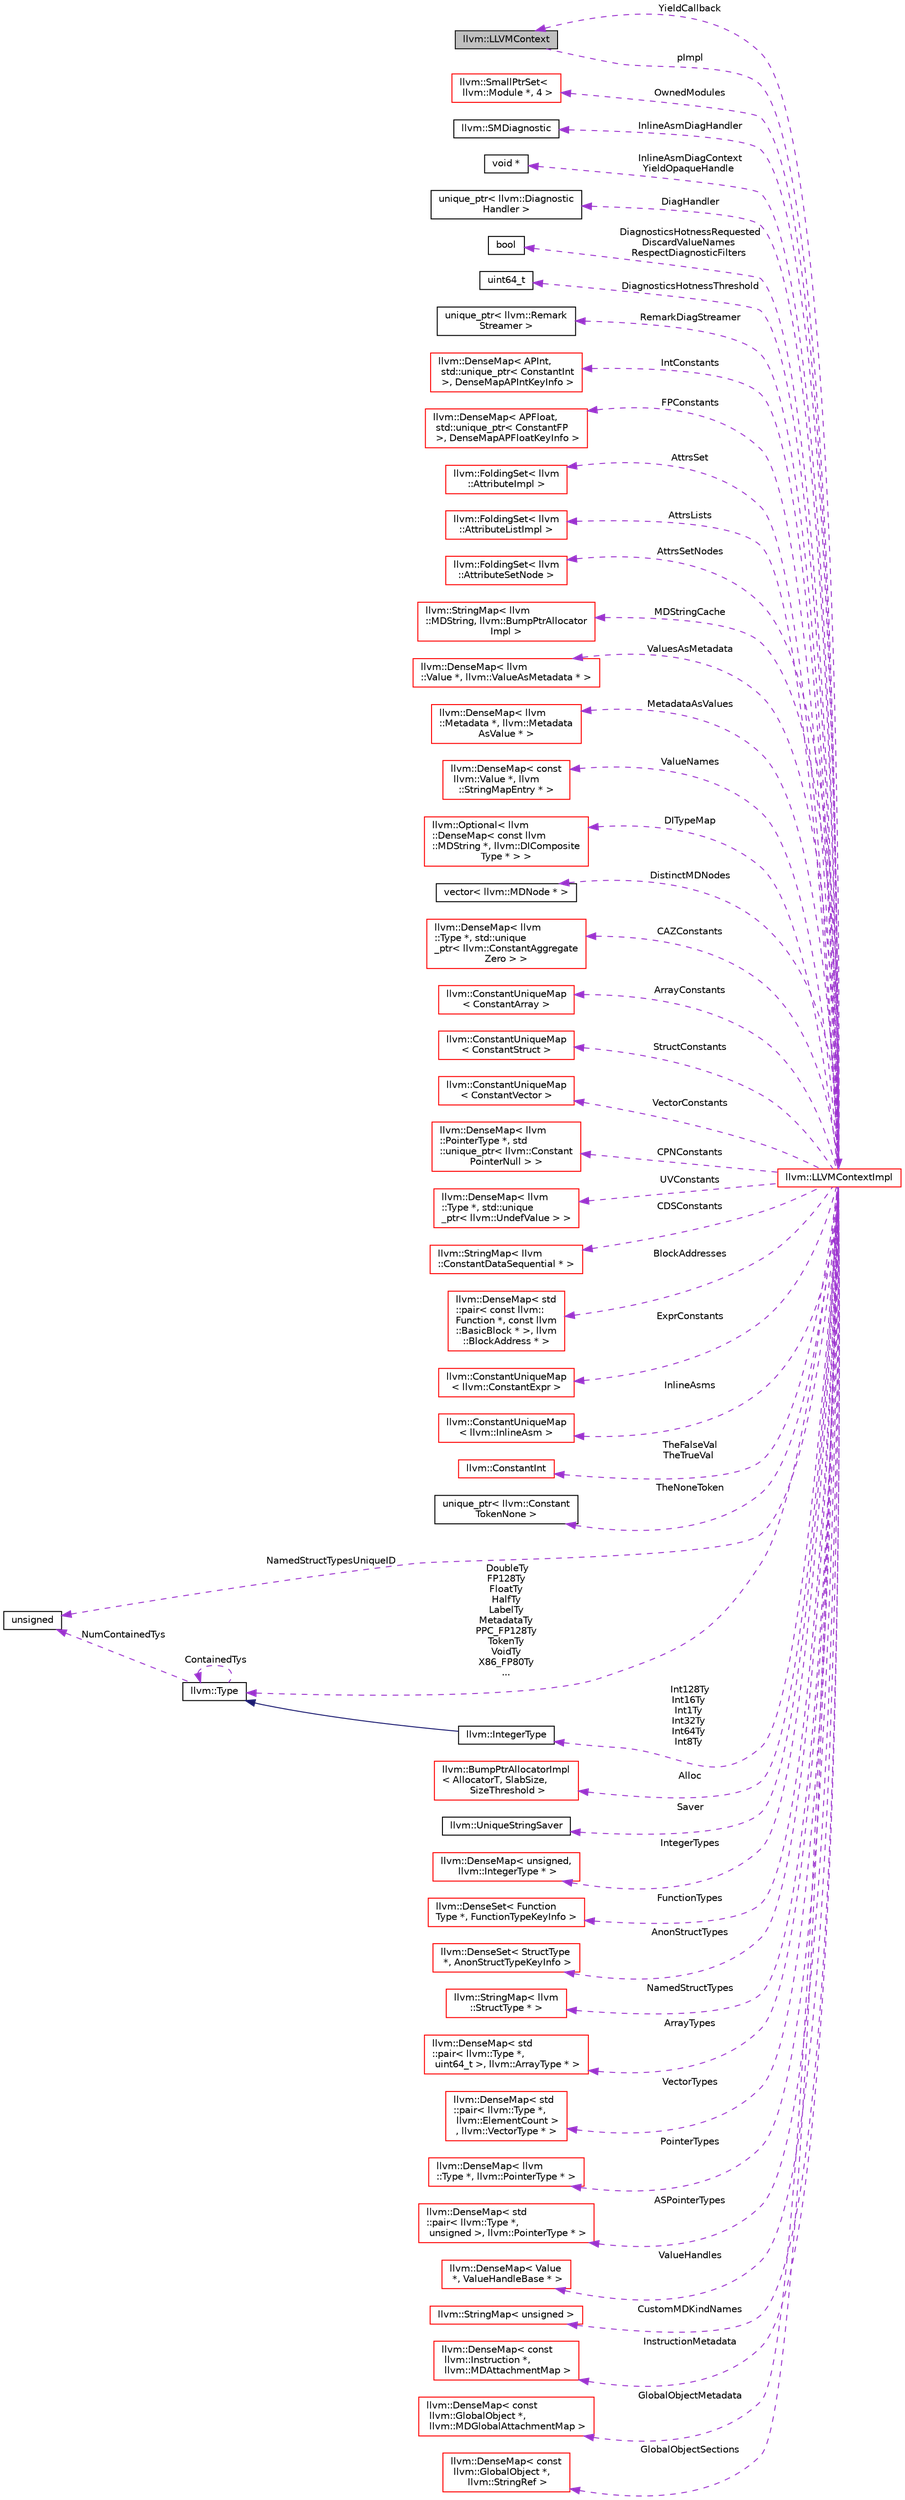 digraph "llvm::LLVMContext"
{
 // LATEX_PDF_SIZE
  bgcolor="transparent";
  edge [fontname="Helvetica",fontsize="10",labelfontname="Helvetica",labelfontsize="10"];
  node [fontname="Helvetica",fontsize="10",shape="box"];
  rankdir="LR";
  Node1 [label="llvm::LLVMContext",height=0.2,width=0.4,color="black", fillcolor="grey75", style="filled", fontcolor="black",tooltip="This is an important class for using LLVM in a threaded context."];
  Node2 -> Node1 [dir="back",color="darkorchid3",fontsize="10",style="dashed",label=" pImpl" ,fontname="Helvetica"];
  Node2 [label="llvm::LLVMContextImpl",height=0.2,width=0.4,color="red",URL="$classllvm_1_1LLVMContextImpl.html",tooltip=" "];
  Node3 -> Node2 [dir="back",color="darkorchid3",fontsize="10",style="dashed",label=" OwnedModules" ,fontname="Helvetica"];
  Node3 [label="llvm::SmallPtrSet\<\l llvm::Module *, 4 \>",height=0.2,width=0.4,color="red",URL="$classllvm_1_1SmallPtrSet.html",tooltip=" "];
  Node11 -> Node2 [dir="back",color="darkorchid3",fontsize="10",style="dashed",label=" InlineAsmDiagHandler" ,fontname="Helvetica"];
  Node11 [label="llvm::SMDiagnostic",height=0.2,width=0.4,color="black",URL="$classllvm_1_1SMDiagnostic.html",tooltip="Instances of this class encapsulate one diagnostic report, allowing printing to a raw_ostream as a ca..."];
  Node12 -> Node2 [dir="back",color="darkorchid3",fontsize="10",style="dashed",label=" InlineAsmDiagContext\nYieldOpaqueHandle" ,fontname="Helvetica"];
  Node12 [label="void *",height=0.2,width=0.4,color="black",tooltip=" "];
  Node13 -> Node2 [dir="back",color="darkorchid3",fontsize="10",style="dashed",label=" DiagHandler" ,fontname="Helvetica"];
  Node13 [label="unique_ptr\< llvm::Diagnostic\lHandler \>",height=0.2,width=0.4,color="black",tooltip=" "];
  Node14 -> Node2 [dir="back",color="darkorchid3",fontsize="10",style="dashed",label=" DiagnosticsHotnessRequested\nDiscardValueNames\nRespectDiagnosticFilters" ,fontname="Helvetica"];
  Node14 [label="bool",height=0.2,width=0.4,color="black",URL="$classbool.html",tooltip=" "];
  Node15 -> Node2 [dir="back",color="darkorchid3",fontsize="10",style="dashed",label=" DiagnosticsHotnessThreshold" ,fontname="Helvetica"];
  Node15 [label="uint64_t",height=0.2,width=0.4,color="black",tooltip=" "];
  Node16 -> Node2 [dir="back",color="darkorchid3",fontsize="10",style="dashed",label=" RemarkDiagStreamer" ,fontname="Helvetica"];
  Node16 [label="unique_ptr\< llvm::Remark\lStreamer \>",height=0.2,width=0.4,color="black",tooltip=" "];
  Node1 -> Node2 [dir="back",color="darkorchid3",fontsize="10",style="dashed",label=" YieldCallback" ,fontname="Helvetica"];
  Node17 -> Node2 [dir="back",color="darkorchid3",fontsize="10",style="dashed",label=" IntConstants" ,fontname="Helvetica"];
  Node17 [label="llvm::DenseMap\< APInt,\l std::unique_ptr\< ConstantInt\l \>, DenseMapAPIntKeyInfo \>",height=0.2,width=0.4,color="red",URL="$classllvm_1_1DenseMap.html",tooltip=" "];
  Node21 -> Node2 [dir="back",color="darkorchid3",fontsize="10",style="dashed",label=" FPConstants" ,fontname="Helvetica"];
  Node21 [label="llvm::DenseMap\< APFloat,\l std::unique_ptr\< ConstantFP\l \>, DenseMapAPFloatKeyInfo \>",height=0.2,width=0.4,color="red",URL="$classllvm_1_1DenseMap.html",tooltip=" "];
  Node23 -> Node2 [dir="back",color="darkorchid3",fontsize="10",style="dashed",label=" AttrsSet" ,fontname="Helvetica"];
  Node23 [label="llvm::FoldingSet\< llvm\l::AttributeImpl \>",height=0.2,width=0.4,color="red",URL="$classllvm_1_1FoldingSet.html",tooltip=" "];
  Node29 -> Node2 [dir="back",color="darkorchid3",fontsize="10",style="dashed",label=" AttrsLists" ,fontname="Helvetica"];
  Node29 [label="llvm::FoldingSet\< llvm\l::AttributeListImpl \>",height=0.2,width=0.4,color="red",URL="$classllvm_1_1FoldingSet.html",tooltip=" "];
  Node31 -> Node2 [dir="back",color="darkorchid3",fontsize="10",style="dashed",label=" AttrsSetNodes" ,fontname="Helvetica"];
  Node31 [label="llvm::FoldingSet\< llvm\l::AttributeSetNode \>",height=0.2,width=0.4,color="red",URL="$classllvm_1_1FoldingSet.html",tooltip=" "];
  Node33 -> Node2 [dir="back",color="darkorchid3",fontsize="10",style="dashed",label=" MDStringCache" ,fontname="Helvetica"];
  Node33 [label="llvm::StringMap\< llvm\l::MDString, llvm::BumpPtrAllocator\lImpl \>",height=0.2,width=0.4,color="red",URL="$classllvm_1_1StringMap.html",tooltip=" "];
  Node37 -> Node2 [dir="back",color="darkorchid3",fontsize="10",style="dashed",label=" ValuesAsMetadata" ,fontname="Helvetica"];
  Node37 [label="llvm::DenseMap\< llvm\l::Value *, llvm::ValueAsMetadata * \>",height=0.2,width=0.4,color="red",URL="$classllvm_1_1DenseMap.html",tooltip=" "];
  Node39 -> Node2 [dir="back",color="darkorchid3",fontsize="10",style="dashed",label=" MetadataAsValues" ,fontname="Helvetica"];
  Node39 [label="llvm::DenseMap\< llvm\l::Metadata *, llvm::Metadata\lAsValue * \>",height=0.2,width=0.4,color="red",URL="$classllvm_1_1DenseMap.html",tooltip=" "];
  Node41 -> Node2 [dir="back",color="darkorchid3",fontsize="10",style="dashed",label=" ValueNames" ,fontname="Helvetica"];
  Node41 [label="llvm::DenseMap\< const\l llvm::Value *, llvm\l::StringMapEntry * \>",height=0.2,width=0.4,color="red",URL="$classllvm_1_1DenseMap.html",tooltip=" "];
  Node43 -> Node2 [dir="back",color="darkorchid3",fontsize="10",style="dashed",label=" DITypeMap" ,fontname="Helvetica"];
  Node43 [label="llvm::Optional\< llvm\l::DenseMap\< const llvm\l::MDString *, llvm::DIComposite\lType * \> \>",height=0.2,width=0.4,color="red",URL="$classllvm_1_1Optional.html",tooltip=" "];
  Node45 -> Node2 [dir="back",color="darkorchid3",fontsize="10",style="dashed",label=" DistinctMDNodes" ,fontname="Helvetica"];
  Node45 [label="vector\< llvm::MDNode * \>",height=0.2,width=0.4,color="black",tooltip=" "];
  Node46 -> Node2 [dir="back",color="darkorchid3",fontsize="10",style="dashed",label=" CAZConstants" ,fontname="Helvetica"];
  Node46 [label="llvm::DenseMap\< llvm\l::Type *, std::unique\l_ptr\< llvm::ConstantAggregate\lZero \> \>",height=0.2,width=0.4,color="red",URL="$classllvm_1_1DenseMap.html",tooltip=" "];
  Node48 -> Node2 [dir="back",color="darkorchid3",fontsize="10",style="dashed",label=" ArrayConstants" ,fontname="Helvetica"];
  Node48 [label="llvm::ConstantUniqueMap\l\< ConstantArray \>",height=0.2,width=0.4,color="red",URL="$classllvm_1_1ConstantUniqueMap.html",tooltip=" "];
  Node50 -> Node2 [dir="back",color="darkorchid3",fontsize="10",style="dashed",label=" StructConstants" ,fontname="Helvetica"];
  Node50 [label="llvm::ConstantUniqueMap\l\< ConstantStruct \>",height=0.2,width=0.4,color="red",URL="$classllvm_1_1ConstantUniqueMap.html",tooltip=" "];
  Node51 -> Node2 [dir="back",color="darkorchid3",fontsize="10",style="dashed",label=" VectorConstants" ,fontname="Helvetica"];
  Node51 [label="llvm::ConstantUniqueMap\l\< ConstantVector \>",height=0.2,width=0.4,color="red",URL="$classllvm_1_1ConstantUniqueMap.html",tooltip=" "];
  Node52 -> Node2 [dir="back",color="darkorchid3",fontsize="10",style="dashed",label=" CPNConstants" ,fontname="Helvetica"];
  Node52 [label="llvm::DenseMap\< llvm\l::PointerType *, std\l::unique_ptr\< llvm::Constant\lPointerNull \> \>",height=0.2,width=0.4,color="red",URL="$classllvm_1_1DenseMap.html",tooltip=" "];
  Node54 -> Node2 [dir="back",color="darkorchid3",fontsize="10",style="dashed",label=" UVConstants" ,fontname="Helvetica"];
  Node54 [label="llvm::DenseMap\< llvm\l::Type *, std::unique\l_ptr\< llvm::UndefValue \> \>",height=0.2,width=0.4,color="red",URL="$classllvm_1_1DenseMap.html",tooltip=" "];
  Node56 -> Node2 [dir="back",color="darkorchid3",fontsize="10",style="dashed",label=" CDSConstants" ,fontname="Helvetica"];
  Node56 [label="llvm::StringMap\< llvm\l::ConstantDataSequential * \>",height=0.2,width=0.4,color="red",URL="$classllvm_1_1StringMap.html",tooltip=" "];
  Node57 -> Node2 [dir="back",color="darkorchid3",fontsize="10",style="dashed",label=" BlockAddresses" ,fontname="Helvetica"];
  Node57 [label="llvm::DenseMap\< std\l::pair\< const llvm::\lFunction *, const llvm\l::BasicBlock * \>, llvm\l::BlockAddress * \>",height=0.2,width=0.4,color="red",URL="$classllvm_1_1DenseMap.html",tooltip=" "];
  Node59 -> Node2 [dir="back",color="darkorchid3",fontsize="10",style="dashed",label=" ExprConstants" ,fontname="Helvetica"];
  Node59 [label="llvm::ConstantUniqueMap\l\< llvm::ConstantExpr \>",height=0.2,width=0.4,color="red",URL="$classllvm_1_1ConstantUniqueMap.html",tooltip=" "];
  Node60 -> Node2 [dir="back",color="darkorchid3",fontsize="10",style="dashed",label=" InlineAsms" ,fontname="Helvetica"];
  Node60 [label="llvm::ConstantUniqueMap\l\< llvm::InlineAsm \>",height=0.2,width=0.4,color="red",URL="$classllvm_1_1ConstantUniqueMap.html",tooltip=" "];
  Node61 -> Node2 [dir="back",color="darkorchid3",fontsize="10",style="dashed",label=" TheFalseVal\nTheTrueVal" ,fontname="Helvetica"];
  Node61 [label="llvm::ConstantInt",height=0.2,width=0.4,color="red",URL="$classllvm_1_1ConstantInt.html",tooltip="This is the shared class of boolean and integer constants."];
  Node66 -> Node2 [dir="back",color="darkorchid3",fontsize="10",style="dashed",label=" TheNoneToken" ,fontname="Helvetica"];
  Node66 [label="unique_ptr\< llvm::Constant\lTokenNone \>",height=0.2,width=0.4,color="black",tooltip=" "];
  Node67 -> Node2 [dir="back",color="darkorchid3",fontsize="10",style="dashed",label=" DoubleTy\nFP128Ty\nFloatTy\nHalfTy\nLabelTy\nMetadataTy\nPPC_FP128Ty\nTokenTy\nVoidTy\nX86_FP80Ty\n..." ,fontname="Helvetica"];
  Node67 [label="llvm::Type",height=0.2,width=0.4,color="black",URL="$classllvm_1_1Type.html",tooltip="The instances of the Type class are immutable: once they are created, they are never changed."];
  Node8 -> Node67 [dir="back",color="darkorchid3",fontsize="10",style="dashed",label=" NumContainedTys" ,fontname="Helvetica"];
  Node8 [label="unsigned",height=0.2,width=0.4,color="black",URL="$classunsigned.html",tooltip=" "];
  Node67 -> Node67 [dir="back",color="darkorchid3",fontsize="10",style="dashed",label=" ContainedTys" ,fontname="Helvetica"];
  Node68 -> Node2 [dir="back",color="darkorchid3",fontsize="10",style="dashed",label=" Int128Ty\nInt16Ty\nInt1Ty\nInt32Ty\nInt64Ty\nInt8Ty" ,fontname="Helvetica"];
  Node68 [label="llvm::IntegerType",height=0.2,width=0.4,color="black",URL="$classllvm_1_1IntegerType.html",tooltip="Class to represent integer types."];
  Node67 -> Node68 [dir="back",color="midnightblue",fontsize="10",style="solid",fontname="Helvetica"];
  Node69 -> Node2 [dir="back",color="darkorchid3",fontsize="10",style="dashed",label=" Alloc" ,fontname="Helvetica"];
  Node69 [label="llvm::BumpPtrAllocatorImpl\l\< AllocatorT, SlabSize,\l SizeThreshold \>",height=0.2,width=0.4,color="red",URL="$classllvm_1_1BumpPtrAllocatorImpl.html",tooltip="Allocate memory in an ever growing pool, as if by bump-pointer."];
  Node71 -> Node2 [dir="back",color="darkorchid3",fontsize="10",style="dashed",label=" Saver" ,fontname="Helvetica"];
  Node71 [label="llvm::UniqueStringSaver",height=0.2,width=0.4,color="black",URL="$classllvm_1_1UniqueStringSaver.html",tooltip="Saves strings in the provided stable storage and returns a StringRef with a stable character pointer."];
  Node72 -> Node2 [dir="back",color="darkorchid3",fontsize="10",style="dashed",label=" IntegerTypes" ,fontname="Helvetica"];
  Node72 [label="llvm::DenseMap\< unsigned,\l llvm::IntegerType * \>",height=0.2,width=0.4,color="red",URL="$classllvm_1_1DenseMap.html",tooltip=" "];
  Node74 -> Node2 [dir="back",color="darkorchid3",fontsize="10",style="dashed",label=" FunctionTypes" ,fontname="Helvetica"];
  Node74 [label="llvm::DenseSet\< Function\lType *, FunctionTypeKeyInfo \>",height=0.2,width=0.4,color="red",URL="$classllvm_1_1DenseSet.html",tooltip=" "];
  Node78 -> Node2 [dir="back",color="darkorchid3",fontsize="10",style="dashed",label=" AnonStructTypes" ,fontname="Helvetica"];
  Node78 [label="llvm::DenseSet\< StructType\l *, AnonStructTypeKeyInfo \>",height=0.2,width=0.4,color="red",URL="$classllvm_1_1DenseSet.html",tooltip=" "];
  Node80 -> Node2 [dir="back",color="darkorchid3",fontsize="10",style="dashed",label=" NamedStructTypes" ,fontname="Helvetica"];
  Node80 [label="llvm::StringMap\< llvm\l::StructType * \>",height=0.2,width=0.4,color="red",URL="$classllvm_1_1StringMap.html",tooltip=" "];
  Node8 -> Node2 [dir="back",color="darkorchid3",fontsize="10",style="dashed",label=" NamedStructTypesUniqueID" ,fontname="Helvetica"];
  Node81 -> Node2 [dir="back",color="darkorchid3",fontsize="10",style="dashed",label=" ArrayTypes" ,fontname="Helvetica"];
  Node81 [label="llvm::DenseMap\< std\l::pair\< llvm::Type *,\l uint64_t \>, llvm::ArrayType * \>",height=0.2,width=0.4,color="red",URL="$classllvm_1_1DenseMap.html",tooltip=" "];
  Node83 -> Node2 [dir="back",color="darkorchid3",fontsize="10",style="dashed",label=" VectorTypes" ,fontname="Helvetica"];
  Node83 [label="llvm::DenseMap\< std\l::pair\< llvm::Type *,\l llvm::ElementCount \>\l, llvm::VectorType * \>",height=0.2,width=0.4,color="red",URL="$classllvm_1_1DenseMap.html",tooltip=" "];
  Node85 -> Node2 [dir="back",color="darkorchid3",fontsize="10",style="dashed",label=" PointerTypes" ,fontname="Helvetica"];
  Node85 [label="llvm::DenseMap\< llvm\l::Type *, llvm::PointerType * \>",height=0.2,width=0.4,color="red",URL="$classllvm_1_1DenseMap.html",tooltip=" "];
  Node87 -> Node2 [dir="back",color="darkorchid3",fontsize="10",style="dashed",label=" ASPointerTypes" ,fontname="Helvetica"];
  Node87 [label="llvm::DenseMap\< std\l::pair\< llvm::Type *,\l unsigned \>, llvm::PointerType * \>",height=0.2,width=0.4,color="red",URL="$classllvm_1_1DenseMap.html",tooltip=" "];
  Node89 -> Node2 [dir="back",color="darkorchid3",fontsize="10",style="dashed",label=" ValueHandles" ,fontname="Helvetica"];
  Node89 [label="llvm::DenseMap\< Value\l *, ValueHandleBase * \>",height=0.2,width=0.4,color="red",URL="$classllvm_1_1DenseMap.html",tooltip=" "];
  Node91 -> Node2 [dir="back",color="darkorchid3",fontsize="10",style="dashed",label=" CustomMDKindNames" ,fontname="Helvetica"];
  Node91 [label="llvm::StringMap\< unsigned \>",height=0.2,width=0.4,color="red",URL="$classllvm_1_1StringMap.html",tooltip=" "];
  Node92 -> Node2 [dir="back",color="darkorchid3",fontsize="10",style="dashed",label=" InstructionMetadata" ,fontname="Helvetica"];
  Node92 [label="llvm::DenseMap\< const\l llvm::Instruction *,\l llvm::MDAttachmentMap \>",height=0.2,width=0.4,color="red",URL="$classllvm_1_1DenseMap.html",tooltip=" "];
  Node94 -> Node2 [dir="back",color="darkorchid3",fontsize="10",style="dashed",label=" GlobalObjectMetadata" ,fontname="Helvetica"];
  Node94 [label="llvm::DenseMap\< const\l llvm::GlobalObject *,\l llvm::MDGlobalAttachmentMap \>",height=0.2,width=0.4,color="red",URL="$classllvm_1_1DenseMap.html",tooltip=" "];
  Node96 -> Node2 [dir="back",color="darkorchid3",fontsize="10",style="dashed",label=" GlobalObjectSections" ,fontname="Helvetica"];
  Node96 [label="llvm::DenseMap\< const\l llvm::GlobalObject *,\l llvm::StringRef \>",height=0.2,width=0.4,color="red",URL="$classllvm_1_1DenseMap.html",tooltip=" "];
}
